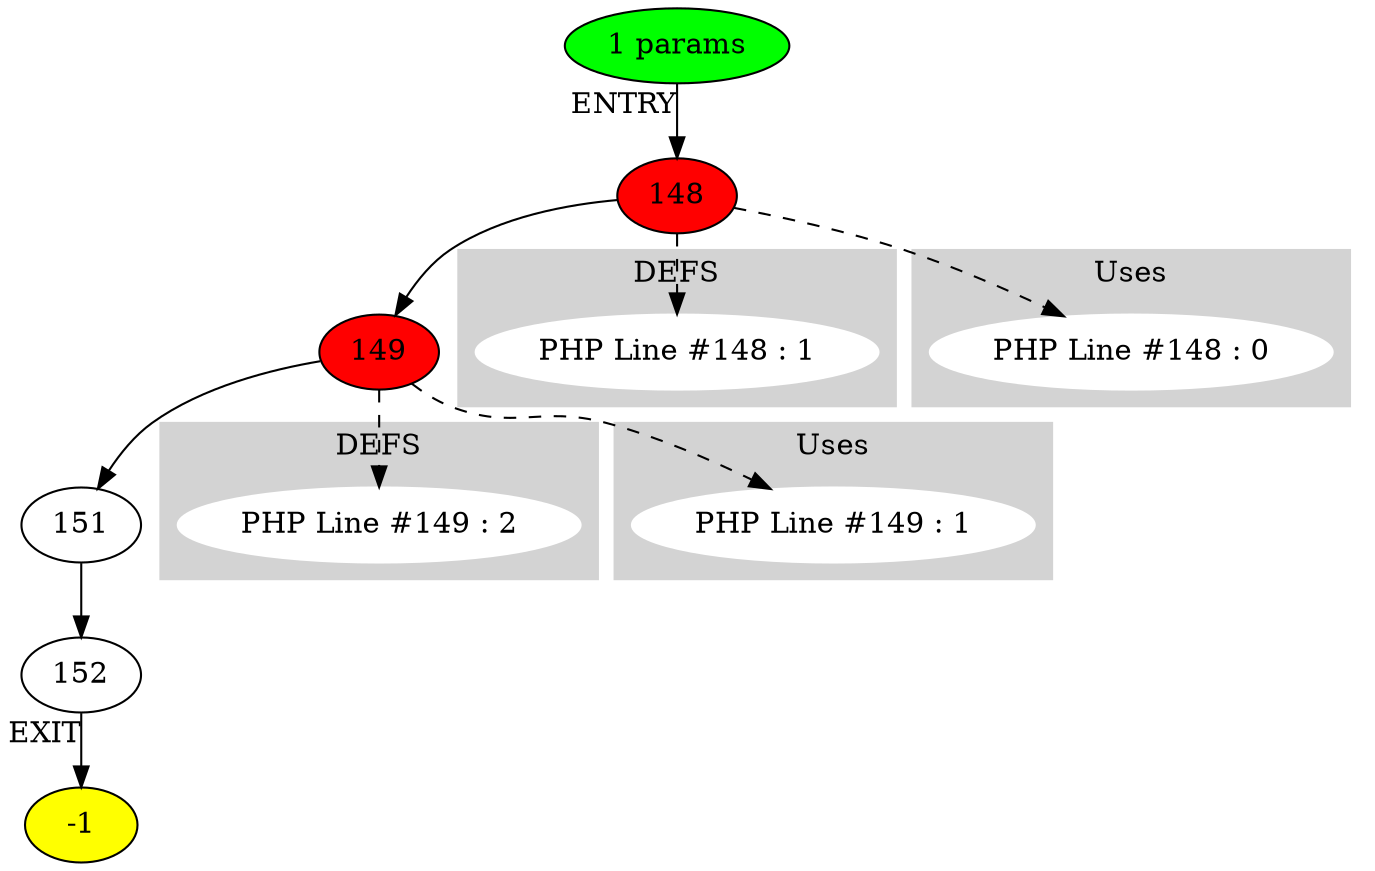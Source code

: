 digraph testName {
0 [label="148" , fillcolor = red, style = filled];
1 [label="149" , fillcolor = red, style = filled];
2 [label="151"];
3 [label="152"];
0 -> 1;
1 -> 2;
2 -> 3;
-2 -> 0[xlabel="ENTRY"];
3 -> -1[xlabel="EXIT"];
-2 [fillcolor = green, style = filled]-1 [fillcolor= yellow, style = filled] subgraph cluster_g_0 { style=filled; color=lightgrey; node [style=filled,color=white]; g_0[label= "PHP Line #148 : 1"];label = "DEFS";}
0 -> g_0 [style="dashed"];
subgraph cluster_g_1 { style=filled; color=lightgrey; node [style=filled,color=white]; g_1[label= "PHP Line #149 : 2"];label = "DEFS";}
1 -> g_1 [style="dashed"];
subgraph cluster_use_0 { style=filled; color=lightgrey; node [style=filled,color=white]; use_0_0[label= "PHP Line #148 : 0"];label = "Uses";}
0 -> use_0_0 [style="dashed"];
subgraph cluster_use_1 { style=filled; color=lightgrey; node [style=filled,color=white]; use_1_1[label= "PHP Line #149 : 1"];label = "Uses";}
1 -> use_1_1 [style="dashed"];
-2 [label="1 params"];
}
